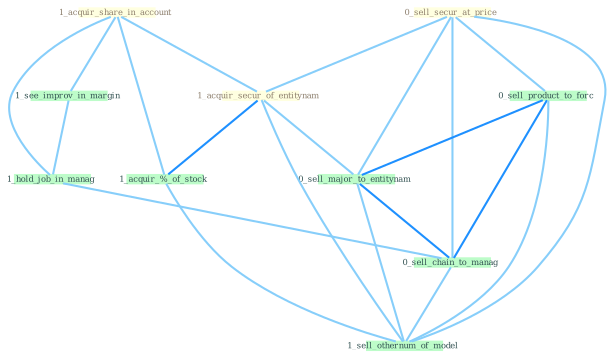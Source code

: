 Graph G{ 
    node
    [shape=polygon,style=filled,width=.5,height=.06,color="#BDFCC9",fixedsize=true,fontsize=4,
    fontcolor="#2f4f4f"];
    {node
    [color="#ffffe0", fontcolor="#8b7d6b"] "1_acquir_share_in_account " "0_sell_secur_at_price " "1_acquir_secur_of_entitynam "}
{node [color="#fff0f5", fontcolor="#b22222"]}
edge [color="#B0E2FF"];

	"1_acquir_share_in_account " -- "1_acquir_secur_of_entitynam " [w="1", color="#87cefa" ];
	"1_acquir_share_in_account " -- "1_see_improv_in_margin " [w="1", color="#87cefa" ];
	"1_acquir_share_in_account " -- "1_acquir_%_of_stock " [w="1", color="#87cefa" ];
	"1_acquir_share_in_account " -- "1_hold_job_in_manag " [w="1", color="#87cefa" ];
	"0_sell_secur_at_price " -- "1_acquir_secur_of_entitynam " [w="1", color="#87cefa" ];
	"0_sell_secur_at_price " -- "0_sell_product_to_forc " [w="1", color="#87cefa" ];
	"0_sell_secur_at_price " -- "0_sell_major_to_entitynam " [w="1", color="#87cefa" ];
	"0_sell_secur_at_price " -- "0_sell_chain_to_manag " [w="1", color="#87cefa" ];
	"0_sell_secur_at_price " -- "1_sell_othernum_of_model " [w="1", color="#87cefa" ];
	"1_acquir_secur_of_entitynam " -- "1_acquir_%_of_stock " [w="2", color="#1e90ff" , len=0.8];
	"1_acquir_secur_of_entitynam " -- "0_sell_major_to_entitynam " [w="1", color="#87cefa" ];
	"1_acquir_secur_of_entitynam " -- "1_sell_othernum_of_model " [w="1", color="#87cefa" ];
	"1_see_improv_in_margin " -- "1_hold_job_in_manag " [w="1", color="#87cefa" ];
	"1_acquir_%_of_stock " -- "1_sell_othernum_of_model " [w="1", color="#87cefa" ];
	"1_hold_job_in_manag " -- "0_sell_chain_to_manag " [w="1", color="#87cefa" ];
	"0_sell_product_to_forc " -- "0_sell_major_to_entitynam " [w="2", color="#1e90ff" , len=0.8];
	"0_sell_product_to_forc " -- "0_sell_chain_to_manag " [w="2", color="#1e90ff" , len=0.8];
	"0_sell_product_to_forc " -- "1_sell_othernum_of_model " [w="1", color="#87cefa" ];
	"0_sell_major_to_entitynam " -- "0_sell_chain_to_manag " [w="2", color="#1e90ff" , len=0.8];
	"0_sell_major_to_entitynam " -- "1_sell_othernum_of_model " [w="1", color="#87cefa" ];
	"0_sell_chain_to_manag " -- "1_sell_othernum_of_model " [w="1", color="#87cefa" ];
}